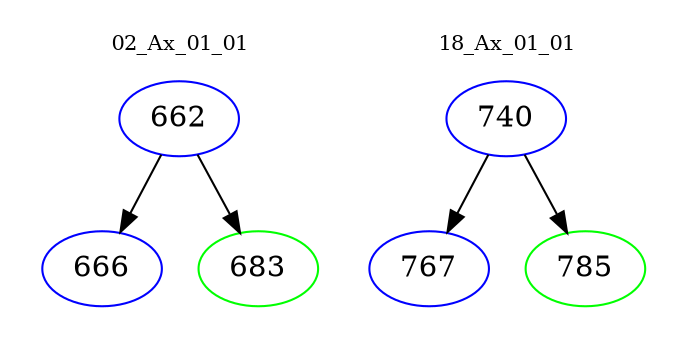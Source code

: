 digraph{
subgraph cluster_0 {
color = white
label = "02_Ax_01_01";
fontsize=10;
T0_662 [label="662", color="blue"]
T0_662 -> T0_666 [color="black"]
T0_666 [label="666", color="blue"]
T0_662 -> T0_683 [color="black"]
T0_683 [label="683", color="green"]
}
subgraph cluster_1 {
color = white
label = "18_Ax_01_01";
fontsize=10;
T1_740 [label="740", color="blue"]
T1_740 -> T1_767 [color="black"]
T1_767 [label="767", color="blue"]
T1_740 -> T1_785 [color="black"]
T1_785 [label="785", color="green"]
}
}
